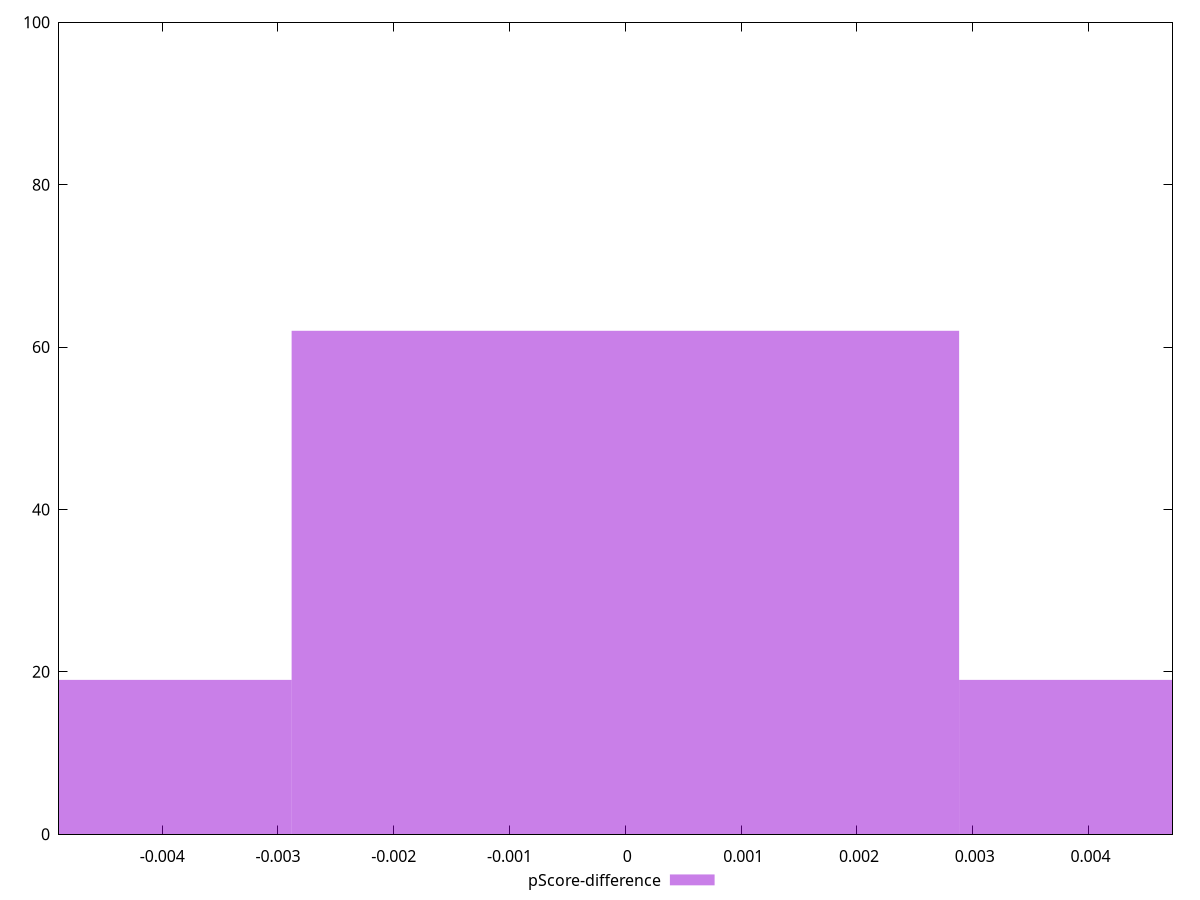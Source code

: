reset

$pScoreDifference <<EOF
0.005764671428352637 19
-0.005764671428352637 19
0 62
EOF

set key outside below
set boxwidth 0.005764671428352637
set xrange [-0.0048912506423488405:0.004725029424405752]
set yrange [0:100]
set trange [0:100]
set style fill transparent solid 0.5 noborder
set terminal svg size 640, 490 enhanced background rgb 'white'
set output "report_00009_2021-02-08T22-37-41.559Z/largest-contentful-paint/samples/pages+cached+noadtech/pScore-difference/histogram.svg"

plot $pScoreDifference title "pScore-difference" with boxes

reset
